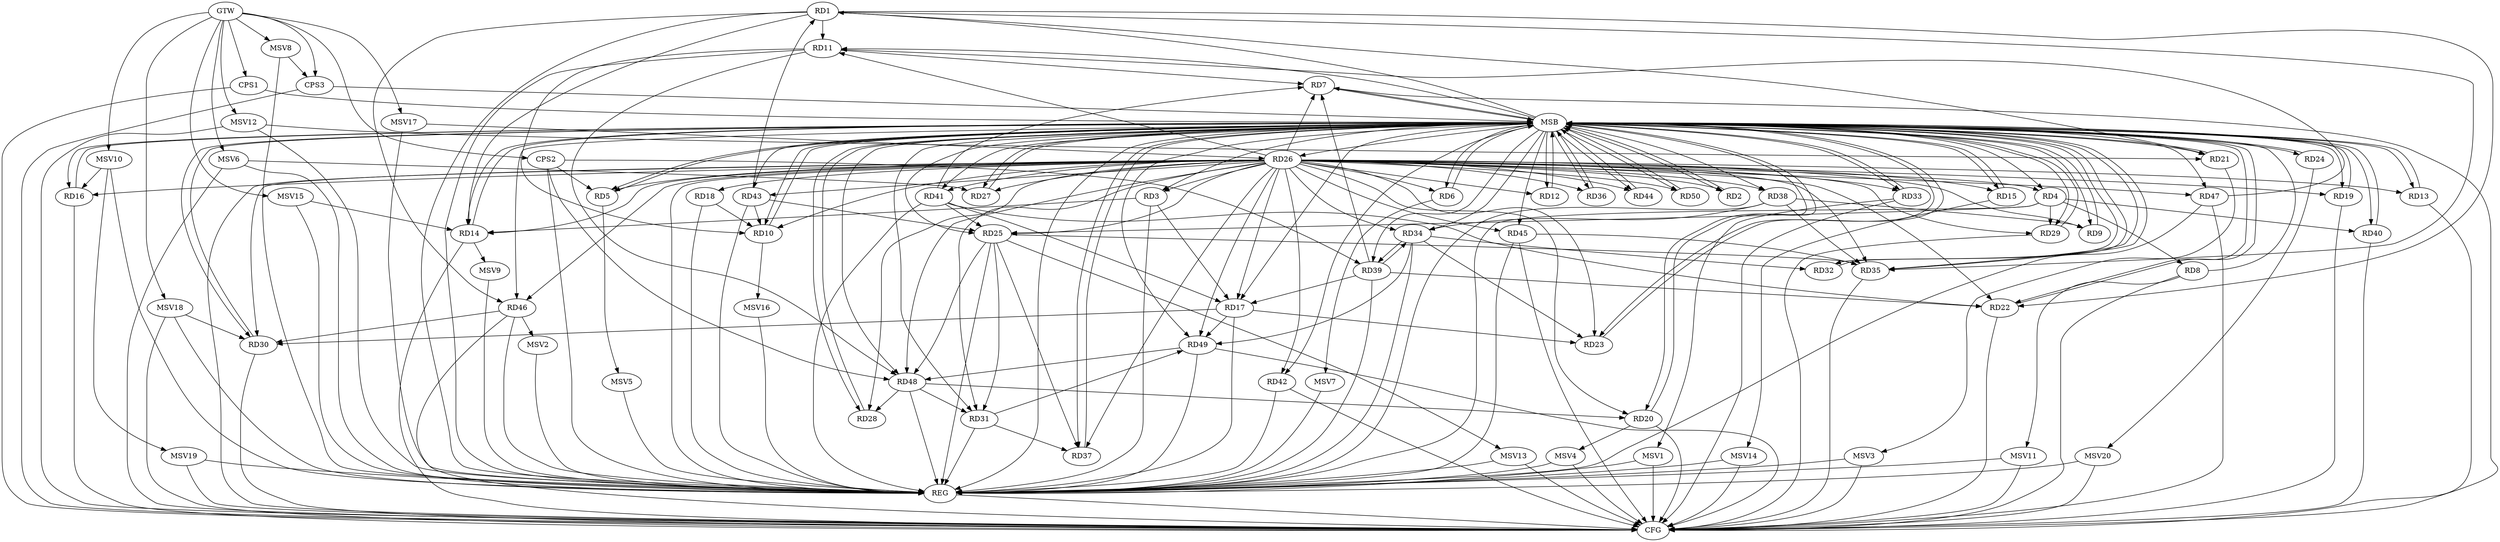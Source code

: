 strict digraph G {
  RD1 [ label="RD1" ];
  RD2 [ label="RD2" ];
  RD3 [ label="RD3" ];
  RD4 [ label="RD4" ];
  RD5 [ label="RD5" ];
  RD6 [ label="RD6" ];
  RD7 [ label="RD7" ];
  RD8 [ label="RD8" ];
  RD9 [ label="RD9" ];
  RD10 [ label="RD10" ];
  RD11 [ label="RD11" ];
  RD12 [ label="RD12" ];
  RD13 [ label="RD13" ];
  RD14 [ label="RD14" ];
  RD15 [ label="RD15" ];
  RD16 [ label="RD16" ];
  RD17 [ label="RD17" ];
  RD18 [ label="RD18" ];
  RD19 [ label="RD19" ];
  RD20 [ label="RD20" ];
  RD21 [ label="RD21" ];
  RD22 [ label="RD22" ];
  RD23 [ label="RD23" ];
  RD24 [ label="RD24" ];
  RD25 [ label="RD25" ];
  RD26 [ label="RD26" ];
  RD27 [ label="RD27" ];
  RD28 [ label="RD28" ];
  RD29 [ label="RD29" ];
  RD30 [ label="RD30" ];
  RD31 [ label="RD31" ];
  RD32 [ label="RD32" ];
  RD33 [ label="RD33" ];
  RD34 [ label="RD34" ];
  RD35 [ label="RD35" ];
  RD36 [ label="RD36" ];
  RD37 [ label="RD37" ];
  RD38 [ label="RD38" ];
  RD39 [ label="RD39" ];
  RD40 [ label="RD40" ];
  RD41 [ label="RD41" ];
  RD42 [ label="RD42" ];
  RD43 [ label="RD43" ];
  RD44 [ label="RD44" ];
  RD45 [ label="RD45" ];
  RD46 [ label="RD46" ];
  RD47 [ label="RD47" ];
  RD48 [ label="RD48" ];
  RD49 [ label="RD49" ];
  RD50 [ label="RD50" ];
  CPS1 [ label="CPS1" ];
  CPS2 [ label="CPS2" ];
  CPS3 [ label="CPS3" ];
  GTW [ label="GTW" ];
  REG [ label="REG" ];
  MSB [ label="MSB" ];
  CFG [ label="CFG" ];
  MSV1 [ label="MSV1" ];
  MSV2 [ label="MSV2" ];
  MSV3 [ label="MSV3" ];
  MSV4 [ label="MSV4" ];
  MSV5 [ label="MSV5" ];
  MSV6 [ label="MSV6" ];
  MSV7 [ label="MSV7" ];
  MSV8 [ label="MSV8" ];
  MSV9 [ label="MSV9" ];
  MSV10 [ label="MSV10" ];
  MSV11 [ label="MSV11" ];
  MSV12 [ label="MSV12" ];
  MSV13 [ label="MSV13" ];
  MSV14 [ label="MSV14" ];
  MSV15 [ label="MSV15" ];
  MSV16 [ label="MSV16" ];
  MSV17 [ label="MSV17" ];
  MSV18 [ label="MSV18" ];
  MSV19 [ label="MSV19" ];
  MSV20 [ label="MSV20" ];
  RD1 -> RD11;
  RD1 -> RD14;
  RD1 -> RD21;
  RD1 -> RD22;
  RD1 -> RD35;
  RD43 -> RD1;
  RD1 -> RD46;
  RD3 -> RD14;
  RD3 -> RD17;
  RD4 -> RD8;
  RD4 -> RD25;
  RD4 -> RD29;
  RD4 -> RD40;
  RD26 -> RD5;
  RD11 -> RD7;
  RD39 -> RD7;
  RD41 -> RD7;
  RD38 -> RD9;
  RD11 -> RD10;
  RD18 -> RD10;
  RD43 -> RD10;
  RD26 -> RD11;
  RD47 -> RD11;
  RD11 -> RD48;
  RD17 -> RD23;
  RD26 -> RD17;
  RD17 -> RD30;
  RD39 -> RD17;
  RD41 -> RD17;
  RD17 -> RD49;
  RD26 -> RD20;
  RD48 -> RD20;
  RD39 -> RD22;
  RD41 -> RD22;
  RD34 -> RD23;
  RD26 -> RD25;
  RD25 -> RD31;
  RD25 -> RD35;
  RD25 -> RD37;
  RD41 -> RD25;
  RD43 -> RD25;
  RD25 -> RD48;
  RD26 -> RD28;
  RD26 -> RD30;
  RD26 -> RD31;
  RD26 -> RD34;
  RD26 -> RD48;
  RD48 -> RD28;
  RD46 -> RD30;
  RD31 -> RD37;
  RD48 -> RD31;
  RD31 -> RD49;
  RD34 -> RD32;
  RD38 -> RD34;
  RD34 -> RD39;
  RD39 -> RD34;
  RD34 -> RD49;
  RD38 -> RD35;
  RD45 -> RD35;
  RD49 -> RD48;
  CPS2 -> RD48;
  CPS2 -> RD5;
  CPS2 -> RD39;
  GTW -> CPS1;
  GTW -> CPS2;
  GTW -> CPS3;
  RD1 -> REG;
  RD3 -> REG;
  RD4 -> REG;
  RD11 -> REG;
  RD17 -> REG;
  RD18 -> REG;
  RD25 -> REG;
  RD26 -> REG;
  RD31 -> REG;
  RD34 -> REG;
  RD38 -> REG;
  RD39 -> REG;
  RD41 -> REG;
  RD42 -> REG;
  RD43 -> REG;
  RD45 -> REG;
  RD46 -> REG;
  RD47 -> REG;
  RD48 -> REG;
  RD49 -> REG;
  CPS2 -> REG;
  RD2 -> MSB;
  MSB -> RD12;
  MSB -> RD30;
  MSB -> RD33;
  MSB -> RD38;
  MSB -> RD42;
  MSB -> RD47;
  MSB -> REG;
  RD5 -> MSB;
  MSB -> RD6;
  MSB -> RD7;
  MSB -> RD15;
  MSB -> RD16;
  MSB -> RD20;
  MSB -> RD23;
  MSB -> RD48;
  RD6 -> MSB;
  MSB -> RD17;
  MSB -> RD21;
  MSB -> RD32;
  MSB -> RD41;
  RD7 -> MSB;
  MSB -> RD2;
  MSB -> RD9;
  MSB -> RD25;
  MSB -> RD35;
  RD8 -> MSB;
  MSB -> RD10;
  MSB -> RD24;
  MSB -> RD40;
  RD9 -> MSB;
  MSB -> RD45;
  RD10 -> MSB;
  MSB -> RD13;
  RD12 -> MSB;
  MSB -> RD29;
  RD13 -> MSB;
  MSB -> RD3;
  MSB -> RD5;
  MSB -> RD14;
  MSB -> RD31;
  RD14 -> MSB;
  RD15 -> MSB;
  MSB -> RD22;
  MSB -> RD28;
  RD16 -> MSB;
  RD19 -> MSB;
  MSB -> RD39;
  MSB -> RD49;
  MSB -> RD50;
  RD20 -> MSB;
  MSB -> RD11;
  MSB -> RD36;
  RD21 -> MSB;
  RD22 -> MSB;
  MSB -> RD1;
  RD23 -> MSB;
  MSB -> RD19;
  RD24 -> MSB;
  RD27 -> MSB;
  MSB -> RD26;
  MSB -> RD34;
  MSB -> RD44;
  RD28 -> MSB;
  RD29 -> MSB;
  MSB -> RD43;
  MSB -> RD46;
  RD30 -> MSB;
  MSB -> RD27;
  RD32 -> MSB;
  RD33 -> MSB;
  RD35 -> MSB;
  RD36 -> MSB;
  RD37 -> MSB;
  MSB -> RD4;
  RD40 -> MSB;
  RD44 -> MSB;
  RD50 -> MSB;
  MSB -> RD37;
  CPS1 -> MSB;
  CPS3 -> MSB;
  CPS1 -> CFG;
  RD16 -> CFG;
  RD30 -> CFG;
  RD29 -> CFG;
  RD35 -> CFG;
  RD14 -> CFG;
  RD40 -> CFG;
  RD13 -> CFG;
  RD26 -> CFG;
  RD22 -> CFG;
  RD20 -> CFG;
  RD8 -> CFG;
  RD46 -> CFG;
  RD33 -> CFG;
  RD49 -> CFG;
  RD45 -> CFG;
  CPS3 -> CFG;
  RD42 -> CFG;
  RD19 -> CFG;
  RD7 -> CFG;
  RD47 -> CFG;
  REG -> CFG;
  RD26 -> RD37;
  RD26 -> RD35;
  RD26 -> RD27;
  RD26 -> RD23;
  RD26 -> RD3;
  RD26 -> RD12;
  RD26 -> RD43;
  RD26 -> RD44;
  RD26 -> RD33;
  RD26 -> RD36;
  RD26 -> RD4;
  RD26 -> RD50;
  RD26 -> RD49;
  RD26 -> RD14;
  RD26 -> RD16;
  RD26 -> RD2;
  RD26 -> RD7;
  RD26 -> RD19;
  RD26 -> RD41;
  RD26 -> RD46;
  RD26 -> RD18;
  RD26 -> RD38;
  RD26 -> RD6;
  RD26 -> RD22;
  RD26 -> RD47;
  RD26 -> RD9;
  RD26 -> RD15;
  RD26 -> RD42;
  RD26 -> RD13;
  RD26 -> RD10;
  RD26 -> RD45;
  RD26 -> RD29;
  RD33 -> MSV1;
  MSV1 -> REG;
  MSV1 -> CFG;
  RD46 -> MSV2;
  MSV2 -> REG;
  RD21 -> MSV3;
  MSV3 -> REG;
  MSV3 -> CFG;
  RD20 -> MSV4;
  MSV4 -> REG;
  MSV4 -> CFG;
  RD5 -> MSV5;
  MSV5 -> REG;
  MSV6 -> RD27;
  GTW -> MSV6;
  MSV6 -> REG;
  MSV6 -> CFG;
  RD6 -> MSV7;
  MSV7 -> REG;
  MSV8 -> CPS3;
  GTW -> MSV8;
  MSV8 -> REG;
  RD14 -> MSV9;
  MSV9 -> REG;
  MSV10 -> RD16;
  GTW -> MSV10;
  MSV10 -> REG;
  RD8 -> MSV11;
  MSV11 -> REG;
  MSV11 -> CFG;
  MSV12 -> RD21;
  GTW -> MSV12;
  MSV12 -> REG;
  MSV12 -> CFG;
  RD25 -> MSV13;
  MSV13 -> REG;
  MSV13 -> CFG;
  RD15 -> MSV14;
  MSV14 -> REG;
  MSV14 -> CFG;
  MSV15 -> RD14;
  GTW -> MSV15;
  MSV15 -> REG;
  RD10 -> MSV16;
  MSV16 -> REG;
  MSV17 -> RD26;
  GTW -> MSV17;
  MSV17 -> REG;
  MSV18 -> RD30;
  GTW -> MSV18;
  MSV18 -> REG;
  MSV18 -> CFG;
  MSV10 -> MSV19;
  MSV19 -> REG;
  MSV19 -> CFG;
  RD24 -> MSV20;
  MSV20 -> REG;
  MSV20 -> CFG;
}
